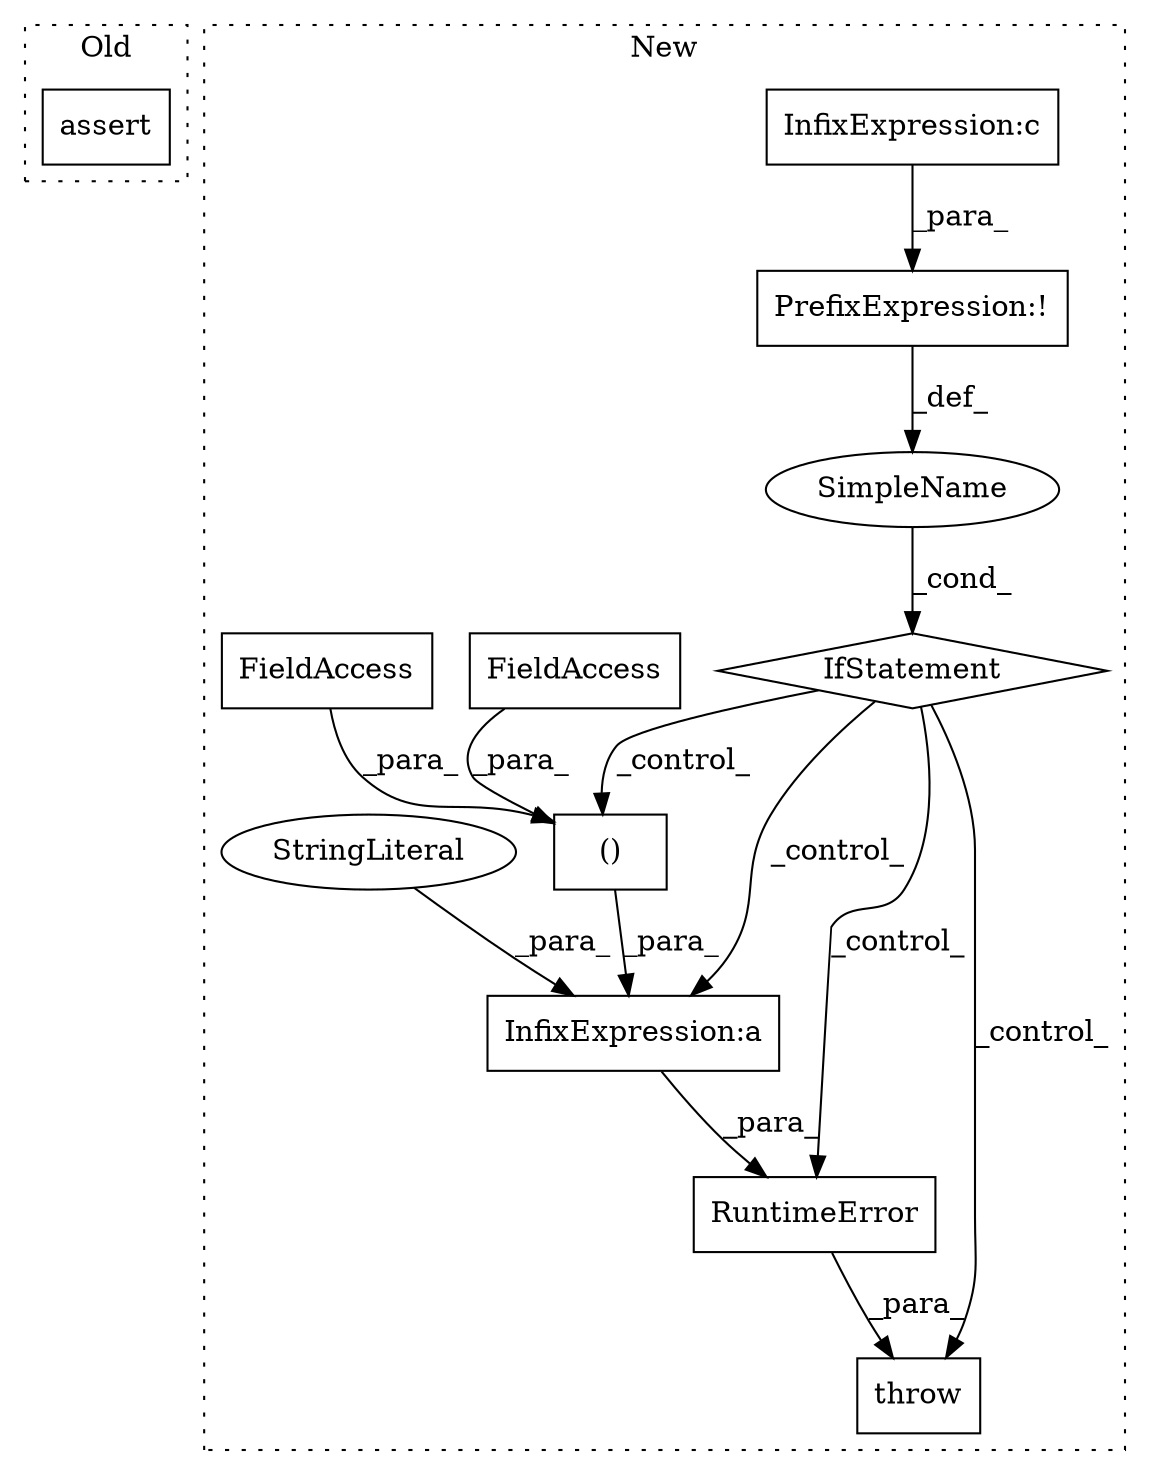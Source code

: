 digraph G {
subgraph cluster0 {
1 [label="assert" a="6" s="8690" l="7" shape="box"];
label = "Old";
style="dotted";
}
subgraph cluster1 {
2 [label="RuntimeError" a="32" s="8967,9076" l="13,2" shape="box"];
3 [label="IfStatement" a="25" s="8910,8951" l="4,2" shape="diamond"];
4 [label="SimpleName" a="42" s="" l="" shape="ellipse"];
5 [label="throw" a="53" s="8961" l="6" shape="box"];
6 [label="PrefixExpression:!" a="38" s="8914" l="1" shape="box"];
7 [label="InfixExpression:a" a="27" s="9051" l="10" shape="box"];
8 [label="StringLiteral" a="45" s="8980" l="71" shape="ellipse"];
9 [label="()" a="106" s="9061" l="15" shape="box"];
10 [label="InfixExpression:c" a="27" s="8931" l="4" shape="box"];
11 [label="FieldAccess" a="22" s="9061" l="1" shape="box"];
12 [label="FieldAccess" a="22" s="9075" l="1" shape="box"];
label = "New";
style="dotted";
}
2 -> 5 [label="_para_"];
3 -> 9 [label="_control_"];
3 -> 7 [label="_control_"];
3 -> 5 [label="_control_"];
3 -> 2 [label="_control_"];
4 -> 3 [label="_cond_"];
6 -> 4 [label="_def_"];
7 -> 2 [label="_para_"];
8 -> 7 [label="_para_"];
9 -> 7 [label="_para_"];
10 -> 6 [label="_para_"];
11 -> 9 [label="_para_"];
12 -> 9 [label="_para_"];
}
